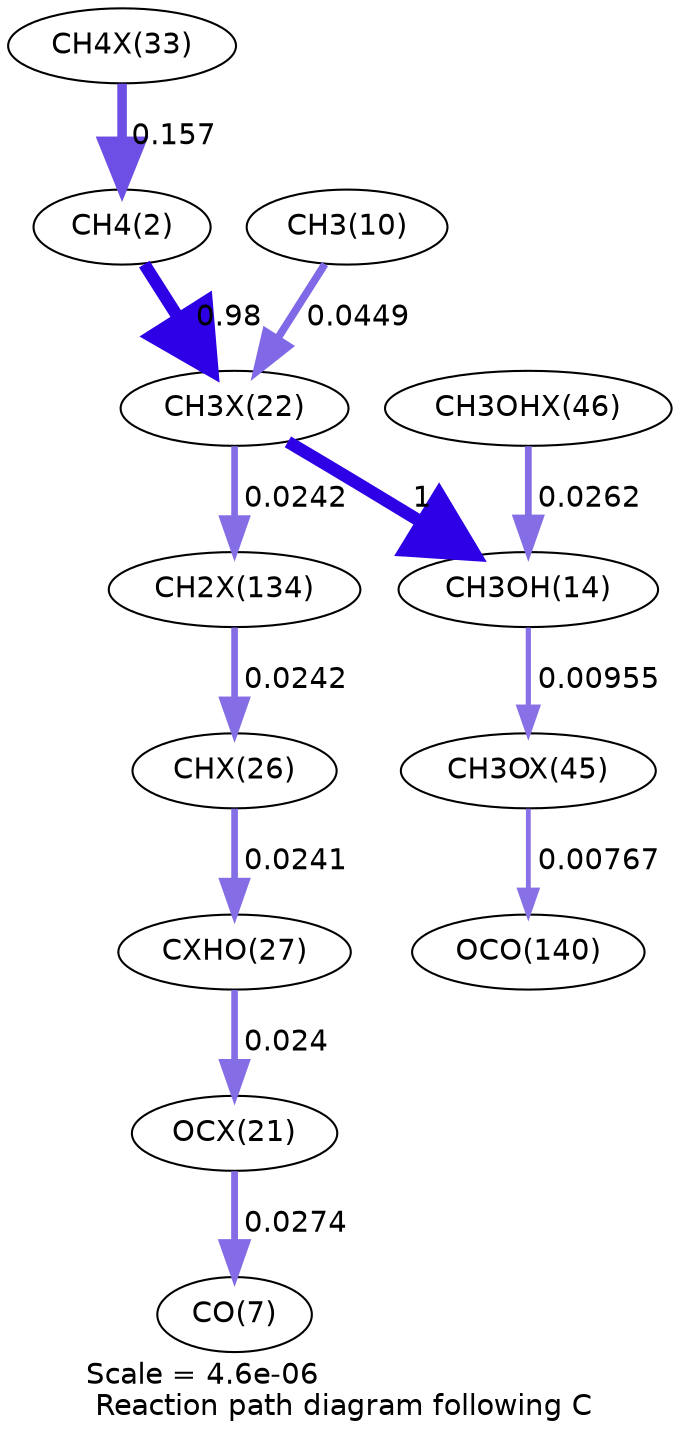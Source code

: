 digraph reaction_paths {
center=1;
s41 -> s4[fontname="Helvetica", penwidth=4.6, arrowsize=2.3, color="0.7, 0.657, 0.9"
, label=" 0.157"];
s4 -> s36[fontname="Helvetica", penwidth=5.98, arrowsize=2.99, color="0.7, 1.48, 0.9"
, label=" 0.98"];
s12 -> s36[fontname="Helvetica", penwidth=3.66, arrowsize=1.83, color="0.7, 0.545, 0.9"
, label=" 0.0449"];
s36 -> s16[fontname="Helvetica", penwidth=6, arrowsize=3, color="0.7, 1.5, 0.9"
, label=" 1"];
s36 -> s52[fontname="Helvetica", penwidth=3.19, arrowsize=1.59, color="0.7, 0.524, 0.9"
, label=" 0.0242"];
s50 -> s16[fontname="Helvetica", penwidth=3.25, arrowsize=1.62, color="0.7, 0.526, 0.9"
, label=" 0.0262"];
s16 -> s49[fontname="Helvetica", penwidth=2.49, arrowsize=1.24, color="0.7, 0.51, 0.9"
, label=" 0.00955"];
s52 -> s39[fontname="Helvetica", penwidth=3.19, arrowsize=1.59, color="0.7, 0.524, 0.9"
, label=" 0.0242"];
s39 -> s40[fontname="Helvetica", penwidth=3.19, arrowsize=1.59, color="0.7, 0.524, 0.9"
, label=" 0.0241"];
s49 -> s25[fontname="Helvetica", penwidth=2.32, arrowsize=1.16, color="0.7, 0.508, 0.9"
, label=" 0.00767"];
s40 -> s35[fontname="Helvetica", penwidth=3.18, arrowsize=1.59, color="0.7, 0.524, 0.9"
, label=" 0.024"];
s35 -> s9[fontname="Helvetica", penwidth=3.28, arrowsize=1.64, color="0.7, 0.527, 0.9"
, label=" 0.0274"];
s4 [ fontname="Helvetica", label="CH4(2)"];
s9 [ fontname="Helvetica", label="CO(7)"];
s12 [ fontname="Helvetica", label="CH3(10)"];
s16 [ fontname="Helvetica", label="CH3OH(14)"];
s25 [ fontname="Helvetica", label="OCO(140)"];
s35 [ fontname="Helvetica", label="OCX(21)"];
s36 [ fontname="Helvetica", label="CH3X(22)"];
s39 [ fontname="Helvetica", label="CHX(26)"];
s40 [ fontname="Helvetica", label="CXHO(27)"];
s41 [ fontname="Helvetica", label="CH4X(33)"];
s49 [ fontname="Helvetica", label="CH3OX(45)"];
s50 [ fontname="Helvetica", label="CH3OHX(46)"];
s52 [ fontname="Helvetica", label="CH2X(134)"];
 label = "Scale = 4.6e-06\l Reaction path diagram following C";
 fontname = "Helvetica";
}
